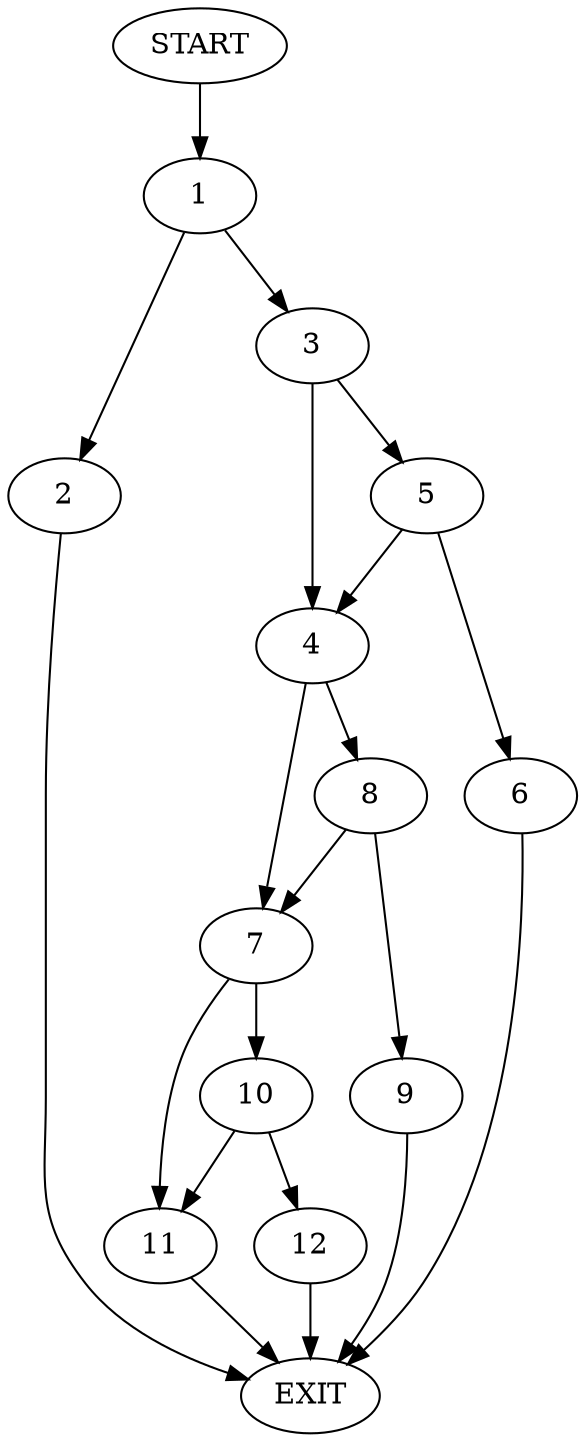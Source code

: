 digraph {
0 [label="START"]
13 [label="EXIT"]
0 -> 1
1 -> 2
1 -> 3
2 -> 13
3 -> 4
3 -> 5
5 -> 4
5 -> 6
4 -> 7
4 -> 8
6 -> 13
8 -> 7
8 -> 9
7 -> 10
7 -> 11
9 -> 13
11 -> 13
10 -> 12
10 -> 11
12 -> 13
}
